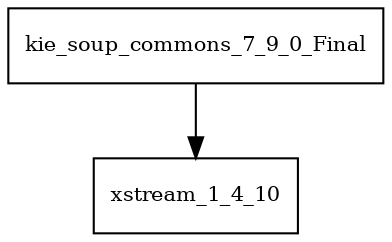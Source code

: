 digraph kie_soup_commons_7_9_0_Final_dependencies {
  node [shape = box, fontsize=10.0];
  kie_soup_commons_7_9_0_Final -> xstream_1_4_10;
}
